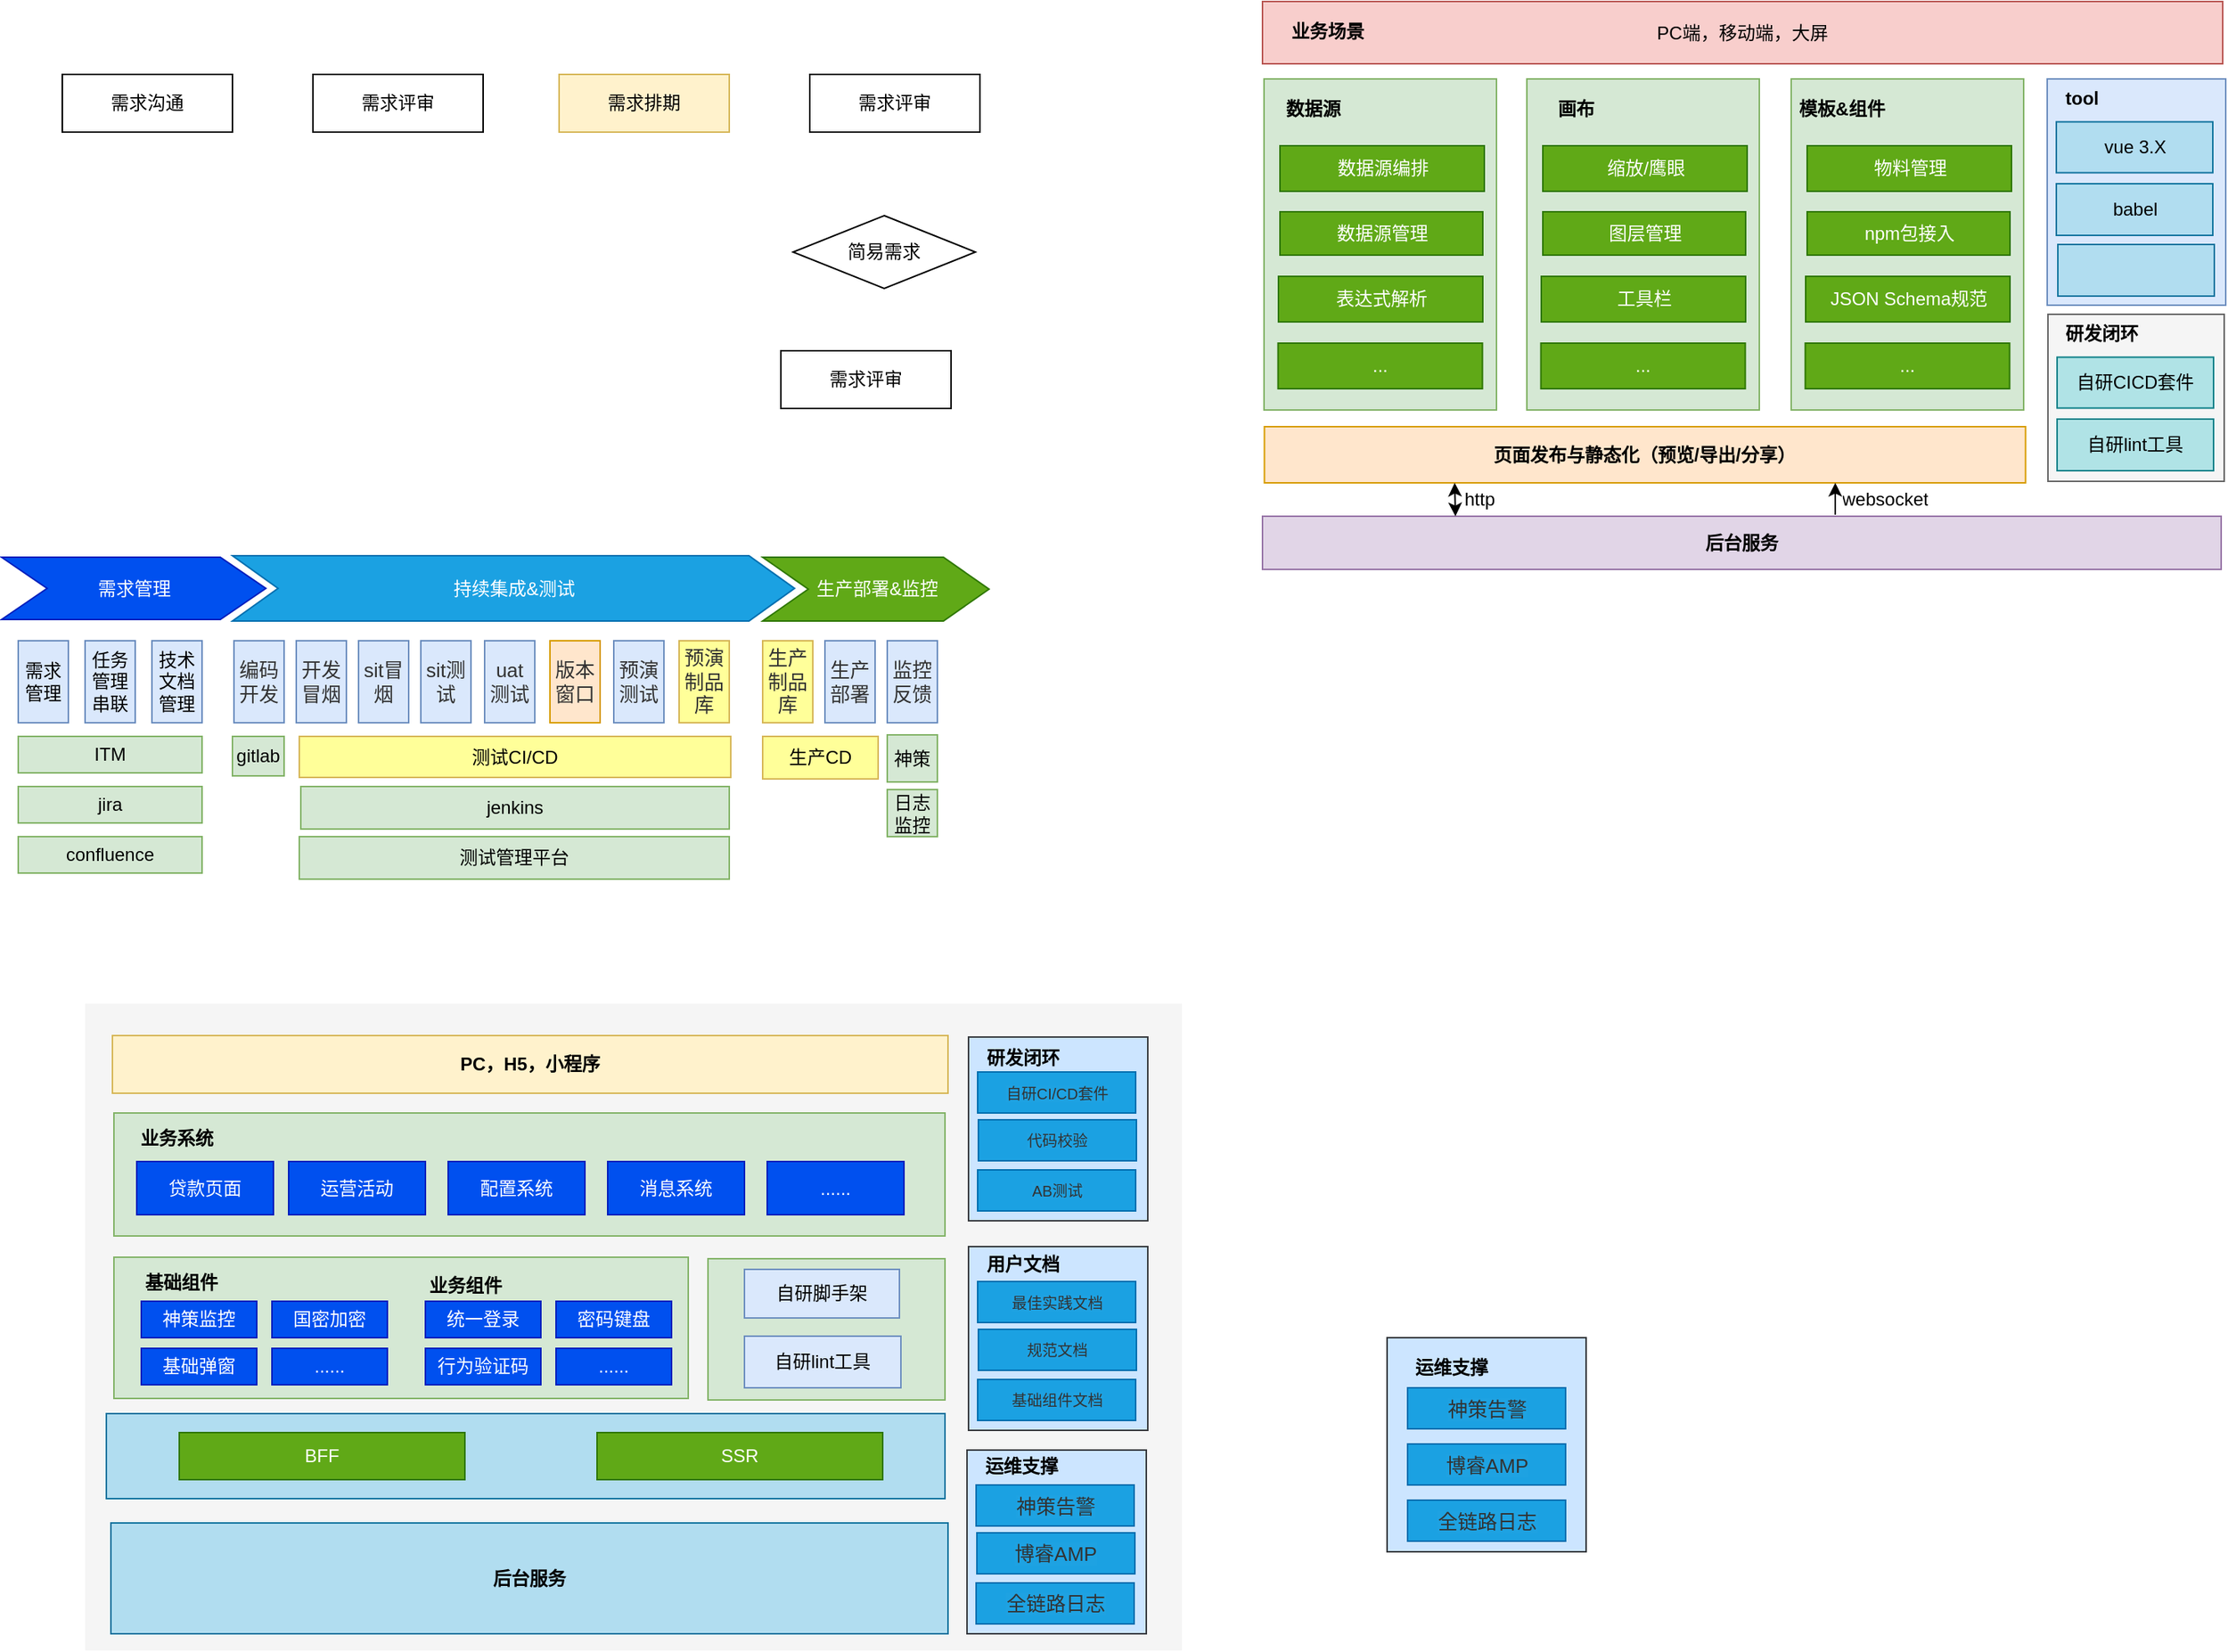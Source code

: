 <mxfile version="17.4.3" type="github">
  <diagram id="C5RBs43oDa-KdzZeNtuy" name="Page-1">
    <mxGraphModel dx="1170" dy="654" grid="0" gridSize="10" guides="1" tooltips="1" connect="1" arrows="1" fold="1" page="1" pageScale="1" pageWidth="827" pageHeight="1169" math="0" shadow="0">
      <root>
        <mxCell id="WIyWlLk6GJQsqaUBKTNV-0" />
        <mxCell id="WIyWlLk6GJQsqaUBKTNV-1" parent="WIyWlLk6GJQsqaUBKTNV-0" />
        <mxCell id="vVQFzIPWJmNAidumc_U4-0" value="需求沟通" style="rounded=0;whiteSpace=wrap;html=1;" parent="WIyWlLk6GJQsqaUBKTNV-1" vertex="1">
          <mxGeometry x="76" y="119" width="112" height="38" as="geometry" />
        </mxCell>
        <mxCell id="vVQFzIPWJmNAidumc_U4-1" value="需求评审" style="rounded=0;whiteSpace=wrap;html=1;" parent="WIyWlLk6GJQsqaUBKTNV-1" vertex="1">
          <mxGeometry x="241" y="119" width="112" height="38" as="geometry" />
        </mxCell>
        <mxCell id="vVQFzIPWJmNAidumc_U4-2" value="需求排期" style="rounded=0;whiteSpace=wrap;html=1;fillColor=#fff2cc;strokeColor=#d6b656;" parent="WIyWlLk6GJQsqaUBKTNV-1" vertex="1">
          <mxGeometry x="403" y="119" width="112" height="38" as="geometry" />
        </mxCell>
        <mxCell id="vVQFzIPWJmNAidumc_U4-3" value="需求评审" style="rounded=0;whiteSpace=wrap;html=1;" parent="WIyWlLk6GJQsqaUBKTNV-1" vertex="1">
          <mxGeometry x="568" y="119" width="112" height="38" as="geometry" />
        </mxCell>
        <mxCell id="vVQFzIPWJmNAidumc_U4-4" value="简易需求" style="rhombus;whiteSpace=wrap;html=1;" parent="WIyWlLk6GJQsqaUBKTNV-1" vertex="1">
          <mxGeometry x="557" y="212" width="120" height="48" as="geometry" />
        </mxCell>
        <mxCell id="vVQFzIPWJmNAidumc_U4-5" value="ITM" style="rounded=0;whiteSpace=wrap;html=1;fillColor=#d5e8d4;strokeColor=#82b366;" parent="WIyWlLk6GJQsqaUBKTNV-1" vertex="1">
          <mxGeometry x="47" y="555" width="121" height="24" as="geometry" />
        </mxCell>
        <mxCell id="vVQFzIPWJmNAidumc_U4-7" value="需求评审" style="rounded=0;whiteSpace=wrap;html=1;" parent="WIyWlLk6GJQsqaUBKTNV-1" vertex="1">
          <mxGeometry x="549" y="301" width="112" height="38" as="geometry" />
        </mxCell>
        <mxCell id="vVQFzIPWJmNAidumc_U4-8" value="需求管理" style="html=1;shadow=0;dashed=0;align=center;verticalAlign=middle;shape=mxgraph.arrows2.arrow;dy=0;dx=30;notch=30;fillColor=#0050ef;strokeColor=#001DBC;fontColor=#ffffff;" parent="WIyWlLk6GJQsqaUBKTNV-1" vertex="1">
          <mxGeometry x="36" y="437" width="174" height="41" as="geometry" />
        </mxCell>
        <mxCell id="vVQFzIPWJmNAidumc_U4-9" value="持续集成&amp;amp;测试" style="html=1;shadow=0;dashed=0;align=center;verticalAlign=middle;shape=mxgraph.arrows2.arrow;dy=0;dx=30;notch=30;fillColor=#1ba1e2;strokeColor=#006EAF;fontColor=#ffffff;" parent="WIyWlLk6GJQsqaUBKTNV-1" vertex="1">
          <mxGeometry x="188" y="436" width="370" height="43" as="geometry" />
        </mxCell>
        <mxCell id="vVQFzIPWJmNAidumc_U4-10" value="生产部署&amp;amp;监控" style="html=1;shadow=0;dashed=0;align=center;verticalAlign=middle;shape=mxgraph.arrows2.arrow;dy=0;dx=30;notch=30;fillColor=#60a917;fontColor=#ffffff;strokeColor=#2D7600;" parent="WIyWlLk6GJQsqaUBKTNV-1" vertex="1">
          <mxGeometry x="537" y="437" width="149" height="42" as="geometry" />
        </mxCell>
        <mxCell id="TghkMVHVYhyer6YsSxOP-1" value="技术文档管理" style="rounded=0;whiteSpace=wrap;html=1;fillColor=#dae8fc;strokeColor=#6c8ebf;" parent="WIyWlLk6GJQsqaUBKTNV-1" vertex="1">
          <mxGeometry x="135" y="492" width="33" height="54" as="geometry" />
        </mxCell>
        <mxCell id="TghkMVHVYhyer6YsSxOP-2" value="任务管理串联" style="rounded=0;whiteSpace=wrap;html=1;fillColor=#dae8fc;strokeColor=#6c8ebf;" parent="WIyWlLk6GJQsqaUBKTNV-1" vertex="1">
          <mxGeometry x="91" y="492" width="33" height="54" as="geometry" />
        </mxCell>
        <mxCell id="TghkMVHVYhyer6YsSxOP-3" value="需求管理" style="rounded=0;whiteSpace=wrap;html=1;fillColor=#dae8fc;strokeColor=#6c8ebf;" parent="WIyWlLk6GJQsqaUBKTNV-1" vertex="1">
          <mxGeometry x="47" y="492" width="33" height="54" as="geometry" />
        </mxCell>
        <mxCell id="TghkMVHVYhyer6YsSxOP-4" value="jira" style="rounded=0;whiteSpace=wrap;html=1;fillColor=#d5e8d4;strokeColor=#82b366;" parent="WIyWlLk6GJQsqaUBKTNV-1" vertex="1">
          <mxGeometry x="47" y="588" width="121" height="24" as="geometry" />
        </mxCell>
        <mxCell id="TghkMVHVYhyer6YsSxOP-5" value="confluence" style="rounded=0;whiteSpace=wrap;html=1;fillColor=#d5e8d4;strokeColor=#82b366;" parent="WIyWlLk6GJQsqaUBKTNV-1" vertex="1">
          <mxGeometry x="47" y="621" width="121" height="24" as="geometry" />
        </mxCell>
        <mxCell id="TghkMVHVYhyer6YsSxOP-6" value="&lt;span style=&quot;color: rgb(50 , 50 , 50) ; font-size: 13px ; background-color: rgba(255 , 255 , 255 , 0.01)&quot;&gt;编码开发&lt;/span&gt;" style="rounded=0;whiteSpace=wrap;html=1;fillColor=#dae8fc;strokeColor=#6c8ebf;" parent="WIyWlLk6GJQsqaUBKTNV-1" vertex="1">
          <mxGeometry x="189" y="492" width="33" height="54" as="geometry" />
        </mxCell>
        <mxCell id="TghkMVHVYhyer6YsSxOP-7" value="&lt;span style=&quot;color: rgb(50 , 50 , 50) ; font-size: 13px ; background-color: rgba(255 , 255 , 255 , 0.01)&quot;&gt;开发冒烟&lt;/span&gt;" style="rounded=0;whiteSpace=wrap;html=1;fillColor=#dae8fc;strokeColor=#6c8ebf;" parent="WIyWlLk6GJQsqaUBKTNV-1" vertex="1">
          <mxGeometry x="230" y="492" width="33" height="54" as="geometry" />
        </mxCell>
        <mxCell id="TghkMVHVYhyer6YsSxOP-8" value="&lt;span style=&quot;color: rgb(50 , 50 , 50) ; font-size: 13px ; background-color: rgba(255 , 255 , 255 , 0.01)&quot;&gt;sit冒烟&lt;/span&gt;" style="rounded=0;whiteSpace=wrap;html=1;fillColor=#dae8fc;strokeColor=#6c8ebf;" parent="WIyWlLk6GJQsqaUBKTNV-1" vertex="1">
          <mxGeometry x="271" y="492" width="33" height="54" as="geometry" />
        </mxCell>
        <mxCell id="TghkMVHVYhyer6YsSxOP-9" value="&lt;span style=&quot;color: rgb(50 , 50 , 50) ; font-size: 13px ; background-color: rgba(255 , 255 , 255 , 0.01)&quot;&gt;sit测试&lt;/span&gt;" style="rounded=0;whiteSpace=wrap;html=1;fillColor=#dae8fc;strokeColor=#6c8ebf;" parent="WIyWlLk6GJQsqaUBKTNV-1" vertex="1">
          <mxGeometry x="312" y="492" width="33" height="54" as="geometry" />
        </mxCell>
        <mxCell id="TghkMVHVYhyer6YsSxOP-11" value="&lt;span style=&quot;color: rgb(50 , 50 , 50) ; font-size: 13px ; background-color: rgba(255 , 255 , 255 , 0.01)&quot;&gt;uat测试&lt;/span&gt;" style="rounded=0;whiteSpace=wrap;html=1;fillColor=#dae8fc;strokeColor=#6c8ebf;" parent="WIyWlLk6GJQsqaUBKTNV-1" vertex="1">
          <mxGeometry x="354" y="492" width="33" height="54" as="geometry" />
        </mxCell>
        <mxCell id="TghkMVHVYhyer6YsSxOP-13" value="&lt;font color=&quot;#323232&quot;&gt;&lt;span style=&quot;font-size: 13px ; background-color: rgba(255 , 255 , 255 , 0.01)&quot;&gt;预演测试&lt;/span&gt;&lt;/font&gt;" style="rounded=0;whiteSpace=wrap;html=1;fillColor=#dae8fc;strokeColor=#6c8ebf;" parent="WIyWlLk6GJQsqaUBKTNV-1" vertex="1">
          <mxGeometry x="439" y="492" width="33" height="54" as="geometry" />
        </mxCell>
        <mxCell id="TghkMVHVYhyer6YsSxOP-14" value="&lt;font color=&quot;#323232&quot;&gt;&lt;span style=&quot;font-size: 13px ; background-color: rgba(255 , 255 , 255 , 0.01)&quot;&gt;预演制品库&lt;/span&gt;&lt;/font&gt;" style="rounded=0;whiteSpace=wrap;html=1;fillColor=#FFFF99;strokeColor=#d6b656;" parent="WIyWlLk6GJQsqaUBKTNV-1" vertex="1">
          <mxGeometry x="482" y="492" width="33" height="54" as="geometry" />
        </mxCell>
        <mxCell id="TghkMVHVYhyer6YsSxOP-15" value="&lt;font color=&quot;#323232&quot;&gt;&lt;span style=&quot;font-size: 13px ; background-color: rgba(255 , 255 , 255 , 0.01)&quot;&gt;生产制品库&lt;/span&gt;&lt;/font&gt;" style="rounded=0;whiteSpace=wrap;html=1;fillColor=#FFFF99;strokeColor=#d6b656;" parent="WIyWlLk6GJQsqaUBKTNV-1" vertex="1">
          <mxGeometry x="537" y="492" width="33" height="54" as="geometry" />
        </mxCell>
        <mxCell id="TghkMVHVYhyer6YsSxOP-16" value="&lt;font color=&quot;#323232&quot;&gt;&lt;span style=&quot;font-size: 13px ; background-color: rgba(255 , 255 , 255 , 0.01)&quot;&gt;生产部署&lt;/span&gt;&lt;/font&gt;" style="rounded=0;whiteSpace=wrap;html=1;fillColor=#dae8fc;strokeColor=#6c8ebf;" parent="WIyWlLk6GJQsqaUBKTNV-1" vertex="1">
          <mxGeometry x="578" y="492" width="33" height="54" as="geometry" />
        </mxCell>
        <mxCell id="TghkMVHVYhyer6YsSxOP-17" value="&lt;font color=&quot;#323232&quot;&gt;&lt;span style=&quot;font-size: 13px ; background-color: rgba(255 , 255 , 255 , 0.01)&quot;&gt;监控反馈&lt;/span&gt;&lt;/font&gt;" style="rounded=0;whiteSpace=wrap;html=1;fillColor=#dae8fc;strokeColor=#6c8ebf;" parent="WIyWlLk6GJQsqaUBKTNV-1" vertex="1">
          <mxGeometry x="619" y="492" width="33" height="54" as="geometry" />
        </mxCell>
        <mxCell id="TghkMVHVYhyer6YsSxOP-18" value="gitlab" style="rounded=0;whiteSpace=wrap;html=1;fillColor=#d5e8d4;strokeColor=#82b366;" parent="WIyWlLk6GJQsqaUBKTNV-1" vertex="1">
          <mxGeometry x="188" y="555" width="34" height="26" as="geometry" />
        </mxCell>
        <mxCell id="TghkMVHVYhyer6YsSxOP-20" value="测试CI/CD" style="rounded=0;whiteSpace=wrap;html=1;fillColor=#FFFF99;strokeColor=#d6b656;" parent="WIyWlLk6GJQsqaUBKTNV-1" vertex="1">
          <mxGeometry x="232" y="555" width="284" height="27" as="geometry" />
        </mxCell>
        <mxCell id="TghkMVHVYhyer6YsSxOP-21" value="jenkins" style="rounded=0;whiteSpace=wrap;html=1;fillColor=#d5e8d4;strokeColor=#82b366;" parent="WIyWlLk6GJQsqaUBKTNV-1" vertex="1">
          <mxGeometry x="233" y="588" width="282" height="28" as="geometry" />
        </mxCell>
        <mxCell id="TghkMVHVYhyer6YsSxOP-22" value="测试管理平台" style="rounded=0;whiteSpace=wrap;html=1;fillColor=#d5e8d4;strokeColor=#82b366;" parent="WIyWlLk6GJQsqaUBKTNV-1" vertex="1">
          <mxGeometry x="232" y="621" width="283" height="28" as="geometry" />
        </mxCell>
        <mxCell id="TghkMVHVYhyer6YsSxOP-23" value="生产CD" style="rounded=0;whiteSpace=wrap;html=1;fillColor=#FFFF99;strokeColor=#d6b656;" parent="WIyWlLk6GJQsqaUBKTNV-1" vertex="1">
          <mxGeometry x="537" y="555" width="76" height="28" as="geometry" />
        </mxCell>
        <mxCell id="TghkMVHVYhyer6YsSxOP-25" value="神策" style="rounded=0;whiteSpace=wrap;html=1;fillColor=#d5e8d4;strokeColor=#82b366;" parent="WIyWlLk6GJQsqaUBKTNV-1" vertex="1">
          <mxGeometry x="619" y="554" width="33" height="31" as="geometry" />
        </mxCell>
        <mxCell id="TghkMVHVYhyer6YsSxOP-26" value="日志监控" style="rounded=0;whiteSpace=wrap;html=1;fillColor=#d5e8d4;strokeColor=#82b366;" parent="WIyWlLk6GJQsqaUBKTNV-1" vertex="1">
          <mxGeometry x="619" y="590" width="33" height="31" as="geometry" />
        </mxCell>
        <mxCell id="cAcz769hHh3SFbhEY9O2-0" value="&lt;font color=&quot;#323232&quot;&gt;&lt;span style=&quot;font-size: 13px ; background-color: rgba(255 , 255 , 255 , 0.01)&quot;&gt;版本窗口&lt;/span&gt;&lt;/font&gt;" style="rounded=0;whiteSpace=wrap;html=1;fillColor=#ffe6cc;strokeColor=#d79b00;" parent="WIyWlLk6GJQsqaUBKTNV-1" vertex="1">
          <mxGeometry x="397" y="492" width="33" height="54" as="geometry" />
        </mxCell>
        <mxCell id="sv7OaY-NYu5rm58tcONJ-62" value="" style="rounded=0;whiteSpace=wrap;html=1;fillColor=#f5f5f5;strokeColor=none;strokeWidth=1;perimeterSpacing=8;shadow=0;sketch=0;glass=0;fontColor=#333333;" parent="WIyWlLk6GJQsqaUBKTNV-1" vertex="1">
          <mxGeometry x="91" y="731" width="722" height="426" as="geometry" />
        </mxCell>
        <mxCell id="sv7OaY-NYu5rm58tcONJ-63" value="" style="rounded=0;whiteSpace=wrap;html=1;fillColor=#d5e8d4;strokeColor=#82b366;" parent="WIyWlLk6GJQsqaUBKTNV-1" vertex="1">
          <mxGeometry x="110" y="803" width="547" height="81" as="geometry" />
        </mxCell>
        <mxCell id="sv7OaY-NYu5rm58tcONJ-64" value="&lt;b&gt;业务系统&lt;/b&gt;" style="text;html=1;resizable=0;autosize=1;align=center;verticalAlign=middle;points=[];fillColor=none;strokeColor=none;rounded=0;" parent="WIyWlLk6GJQsqaUBKTNV-1" vertex="1">
          <mxGeometry x="122" y="811" width="58" height="18" as="geometry" />
        </mxCell>
        <mxCell id="sv7OaY-NYu5rm58tcONJ-65" value="贷款页面" style="rounded=0;whiteSpace=wrap;html=1;fillColor=#0050ef;strokeColor=#001DBC;fontColor=#ffffff;" parent="WIyWlLk6GJQsqaUBKTNV-1" vertex="1">
          <mxGeometry x="125" y="835" width="90" height="35" as="geometry" />
        </mxCell>
        <mxCell id="sv7OaY-NYu5rm58tcONJ-66" value="运营活动" style="rounded=0;whiteSpace=wrap;html=1;fillColor=#0050ef;strokeColor=#001DBC;fontColor=#ffffff;" parent="WIyWlLk6GJQsqaUBKTNV-1" vertex="1">
          <mxGeometry x="225" y="835" width="90" height="35" as="geometry" />
        </mxCell>
        <mxCell id="sv7OaY-NYu5rm58tcONJ-67" value="配置系统" style="rounded=0;whiteSpace=wrap;html=1;fillColor=#0050ef;strokeColor=#001DBC;fontColor=#ffffff;" parent="WIyWlLk6GJQsqaUBKTNV-1" vertex="1">
          <mxGeometry x="330" y="835" width="90" height="35" as="geometry" />
        </mxCell>
        <mxCell id="sv7OaY-NYu5rm58tcONJ-68" value="消息系统" style="rounded=0;whiteSpace=wrap;html=1;fillColor=#0050ef;strokeColor=#001DBC;fontColor=#ffffff;" parent="WIyWlLk6GJQsqaUBKTNV-1" vertex="1">
          <mxGeometry x="435" y="835" width="90" height="35" as="geometry" />
        </mxCell>
        <mxCell id="sv7OaY-NYu5rm58tcONJ-69" value="......" style="rounded=0;whiteSpace=wrap;html=1;fillColor=#0050ef;strokeColor=#001DBC;fontColor=#ffffff;" parent="WIyWlLk6GJQsqaUBKTNV-1" vertex="1">
          <mxGeometry x="540" y="835" width="90" height="35" as="geometry" />
        </mxCell>
        <mxCell id="sv7OaY-NYu5rm58tcONJ-70" value="" style="rounded=0;whiteSpace=wrap;html=1;fillColor=#d5e8d4;strokeColor=#82b366;" parent="WIyWlLk6GJQsqaUBKTNV-1" vertex="1">
          <mxGeometry x="110" y="898" width="378" height="93" as="geometry" />
        </mxCell>
        <mxCell id="sv7OaY-NYu5rm58tcONJ-71" value="" style="rounded=0;whiteSpace=wrap;html=1;fillColor=#b1ddf0;strokeColor=#10739e;" parent="WIyWlLk6GJQsqaUBKTNV-1" vertex="1">
          <mxGeometry x="105" y="1001" width="552" height="56" as="geometry" />
        </mxCell>
        <mxCell id="sv7OaY-NYu5rm58tcONJ-72" value="&lt;b&gt;后台服务&lt;/b&gt;" style="rounded=0;whiteSpace=wrap;html=1;fillColor=#b1ddf0;strokeColor=#10739e;" parent="WIyWlLk6GJQsqaUBKTNV-1" vertex="1">
          <mxGeometry x="108" y="1073" width="551" height="73" as="geometry" />
        </mxCell>
        <mxCell id="sv7OaY-NYu5rm58tcONJ-73" value="" style="rounded=0;whiteSpace=wrap;html=1;fillColor=#cce5ff;strokeColor=#36393d;" parent="WIyWlLk6GJQsqaUBKTNV-1" vertex="1">
          <mxGeometry x="672.5" y="753" width="118" height="121" as="geometry" />
        </mxCell>
        <mxCell id="sv7OaY-NYu5rm58tcONJ-74" value="BFF" style="rounded=0;whiteSpace=wrap;html=1;fillColor=#60a917;strokeColor=#2D7600;fontColor=#ffffff;" parent="WIyWlLk6GJQsqaUBKTNV-1" vertex="1">
          <mxGeometry x="153" y="1013.5" width="188" height="31" as="geometry" />
        </mxCell>
        <mxCell id="sv7OaY-NYu5rm58tcONJ-75" value="&lt;b&gt;研发闭环&lt;/b&gt;" style="text;html=1;resizable=0;autosize=1;align=center;verticalAlign=middle;points=[];fillColor=none;strokeColor=none;rounded=0;" parent="WIyWlLk6GJQsqaUBKTNV-1" vertex="1">
          <mxGeometry x="678.5" y="758" width="58" height="18" as="geometry" />
        </mxCell>
        <mxCell id="sv7OaY-NYu5rm58tcONJ-76" value="&lt;font color=&quot;#323232&quot; style=&quot;font-size: 10px;&quot;&gt;&lt;span style=&quot;font-size: 10px; background-color: rgba(255, 255, 255, 0.01);&quot;&gt;自研CI/CD套件&lt;/span&gt;&lt;/font&gt;" style="rounded=0;whiteSpace=wrap;html=1;fillColor=#1ba1e2;strokeColor=#006EAF;fontSize=10;fontColor=#ffffff;" parent="WIyWlLk6GJQsqaUBKTNV-1" vertex="1">
          <mxGeometry x="678.5" y="776" width="104" height="27" as="geometry" />
        </mxCell>
        <mxCell id="sv7OaY-NYu5rm58tcONJ-77" value="&lt;font color=&quot;#323232&quot; style=&quot;font-size: 10px;&quot;&gt;&lt;span style=&quot;font-size: 10px; background-color: rgba(255, 255, 255, 0.01);&quot;&gt;代码校验&lt;/span&gt;&lt;/font&gt;" style="rounded=0;whiteSpace=wrap;html=1;fillColor=#1ba1e2;strokeColor=#006EAF;fontSize=10;fontColor=#ffffff;" parent="WIyWlLk6GJQsqaUBKTNV-1" vertex="1">
          <mxGeometry x="679" y="807.5" width="104" height="27" as="geometry" />
        </mxCell>
        <mxCell id="sv7OaY-NYu5rm58tcONJ-78" value="&lt;font color=&quot;#323232&quot; style=&quot;font-size: 10px;&quot;&gt;&lt;span style=&quot;font-size: 10px; background-color: rgba(255, 255, 255, 0.01);&quot;&gt;AB测试&lt;/span&gt;&lt;/font&gt;" style="rounded=0;whiteSpace=wrap;html=1;fillColor=#1ba1e2;strokeColor=#006EAF;fontSize=10;fontColor=#ffffff;" parent="WIyWlLk6GJQsqaUBKTNV-1" vertex="1">
          <mxGeometry x="678.5" y="840.5" width="104" height="27" as="geometry" />
        </mxCell>
        <mxCell id="sv7OaY-NYu5rm58tcONJ-79" value="" style="rounded=0;whiteSpace=wrap;html=1;fillColor=#cce5ff;strokeColor=#36393d;" parent="WIyWlLk6GJQsqaUBKTNV-1" vertex="1">
          <mxGeometry x="948" y="951" width="131" height="141" as="geometry" />
        </mxCell>
        <mxCell id="sv7OaY-NYu5rm58tcONJ-80" value="&lt;b&gt;运维支撑&lt;/b&gt;" style="text;html=1;resizable=0;autosize=1;align=center;verticalAlign=middle;points=[];fillColor=none;strokeColor=none;rounded=0;" parent="WIyWlLk6GJQsqaUBKTNV-1" vertex="1">
          <mxGeometry x="961" y="962" width="58" height="18" as="geometry" />
        </mxCell>
        <mxCell id="sv7OaY-NYu5rm58tcONJ-81" value="&lt;font color=&quot;#323232&quot;&gt;&lt;span style=&quot;font-size: 13px ; background-color: rgba(255 , 255 , 255 , 0.01)&quot;&gt;神策告警&lt;/span&gt;&lt;/font&gt;" style="rounded=0;whiteSpace=wrap;html=1;fillColor=#1ba1e2;strokeColor=#006EAF;fontColor=#ffffff;" parent="WIyWlLk6GJQsqaUBKTNV-1" vertex="1">
          <mxGeometry x="961.5" y="984" width="104" height="27" as="geometry" />
        </mxCell>
        <mxCell id="sv7OaY-NYu5rm58tcONJ-82" value="&lt;font color=&quot;#323232&quot;&gt;&lt;span style=&quot;font-size: 13px ; background-color: rgba(255 , 255 , 255 , 0.01)&quot;&gt;博睿AMP&lt;/span&gt;&lt;/font&gt;" style="rounded=0;whiteSpace=wrap;html=1;fillColor=#1ba1e2;strokeColor=#006EAF;fontColor=#ffffff;" parent="WIyWlLk6GJQsqaUBKTNV-1" vertex="1">
          <mxGeometry x="961.5" y="1021" width="104" height="27" as="geometry" />
        </mxCell>
        <mxCell id="sv7OaY-NYu5rm58tcONJ-83" value="&lt;font color=&quot;#323232&quot;&gt;&lt;span style=&quot;font-size: 13px ; background-color: rgba(255 , 255 , 255 , 0.01)&quot;&gt;全链路日志&lt;/span&gt;&lt;/font&gt;" style="rounded=0;whiteSpace=wrap;html=1;fillColor=#1ba1e2;strokeColor=#006EAF;fontColor=#ffffff;" parent="WIyWlLk6GJQsqaUBKTNV-1" vertex="1">
          <mxGeometry x="961.5" y="1058" width="104" height="27" as="geometry" />
        </mxCell>
        <mxCell id="sv7OaY-NYu5rm58tcONJ-84" value="SSR" style="rounded=0;whiteSpace=wrap;html=1;fillColor=#60a917;strokeColor=#2D7600;fontColor=#ffffff;" parent="WIyWlLk6GJQsqaUBKTNV-1" vertex="1">
          <mxGeometry x="428" y="1013.5" width="188" height="31" as="geometry" />
        </mxCell>
        <mxCell id="sv7OaY-NYu5rm58tcONJ-85" value="" style="rounded=0;whiteSpace=wrap;html=1;fillColor=#d5e8d4;strokeColor=#82b366;" parent="WIyWlLk6GJQsqaUBKTNV-1" vertex="1">
          <mxGeometry x="501" y="899" width="156" height="93" as="geometry" />
        </mxCell>
        <mxCell id="sv7OaY-NYu5rm58tcONJ-86" value="自研脚手架" style="rounded=0;whiteSpace=wrap;html=1;fillColor=#dae8fc;strokeColor=#6c8ebf;" parent="WIyWlLk6GJQsqaUBKTNV-1" vertex="1">
          <mxGeometry x="525" y="906" width="102" height="32" as="geometry" />
        </mxCell>
        <mxCell id="sv7OaY-NYu5rm58tcONJ-87" value="自研lint工具" style="rounded=0;whiteSpace=wrap;html=1;fillColor=#dae8fc;strokeColor=#6c8ebf;" parent="WIyWlLk6GJQsqaUBKTNV-1" vertex="1">
          <mxGeometry x="525" y="950" width="103" height="34" as="geometry" />
        </mxCell>
        <mxCell id="sv7OaY-NYu5rm58tcONJ-88" value="&lt;b&gt;基础组件&lt;/b&gt;" style="text;html=1;resizable=0;autosize=1;align=center;verticalAlign=middle;points=[];fillColor=none;strokeColor=none;rounded=0;" parent="WIyWlLk6GJQsqaUBKTNV-1" vertex="1">
          <mxGeometry x="125" y="906" width="58" height="18" as="geometry" />
        </mxCell>
        <mxCell id="sv7OaY-NYu5rm58tcONJ-89" value="&lt;b&gt;业务组件&lt;/b&gt;" style="text;html=1;resizable=0;autosize=1;align=center;verticalAlign=middle;points=[];fillColor=none;strokeColor=none;rounded=0;" parent="WIyWlLk6GJQsqaUBKTNV-1" vertex="1">
          <mxGeometry x="312" y="908" width="58" height="18" as="geometry" />
        </mxCell>
        <mxCell id="sv7OaY-NYu5rm58tcONJ-90" value="统一登录" style="rounded=0;whiteSpace=wrap;html=1;fillColor=#0050ef;strokeColor=#001DBC;fontColor=#ffffff;" parent="WIyWlLk6GJQsqaUBKTNV-1" vertex="1">
          <mxGeometry x="315" y="927" width="76" height="24" as="geometry" />
        </mxCell>
        <mxCell id="sv7OaY-NYu5rm58tcONJ-91" value="密码键盘" style="rounded=0;whiteSpace=wrap;html=1;fillColor=#0050ef;strokeColor=#001DBC;fontColor=#ffffff;" parent="WIyWlLk6GJQsqaUBKTNV-1" vertex="1">
          <mxGeometry x="401" y="927" width="76" height="24" as="geometry" />
        </mxCell>
        <mxCell id="sv7OaY-NYu5rm58tcONJ-92" value="行为验证码" style="rounded=0;whiteSpace=wrap;html=1;fillColor=#0050ef;strokeColor=#001DBC;fontColor=#ffffff;" parent="WIyWlLk6GJQsqaUBKTNV-1" vertex="1">
          <mxGeometry x="315" y="958" width="76" height="24" as="geometry" />
        </mxCell>
        <mxCell id="sv7OaY-NYu5rm58tcONJ-93" value="......" style="rounded=0;whiteSpace=wrap;html=1;fillColor=#0050ef;strokeColor=#001DBC;fontColor=#ffffff;" parent="WIyWlLk6GJQsqaUBKTNV-1" vertex="1">
          <mxGeometry x="401" y="958" width="76" height="24" as="geometry" />
        </mxCell>
        <mxCell id="sv7OaY-NYu5rm58tcONJ-94" value="神策监控" style="rounded=0;whiteSpace=wrap;html=1;fillColor=#0050ef;strokeColor=#001DBC;fontColor=#ffffff;" parent="WIyWlLk6GJQsqaUBKTNV-1" vertex="1">
          <mxGeometry x="128" y="927" width="76" height="24" as="geometry" />
        </mxCell>
        <mxCell id="sv7OaY-NYu5rm58tcONJ-95" value="国密加密" style="rounded=0;whiteSpace=wrap;html=1;fillColor=#0050ef;strokeColor=#001DBC;fontColor=#ffffff;" parent="WIyWlLk6GJQsqaUBKTNV-1" vertex="1">
          <mxGeometry x="214" y="927" width="76" height="24" as="geometry" />
        </mxCell>
        <mxCell id="sv7OaY-NYu5rm58tcONJ-96" value="基础弹窗" style="rounded=0;whiteSpace=wrap;html=1;fillColor=#0050ef;strokeColor=#001DBC;fontColor=#ffffff;" parent="WIyWlLk6GJQsqaUBKTNV-1" vertex="1">
          <mxGeometry x="128" y="958" width="76" height="24" as="geometry" />
        </mxCell>
        <mxCell id="sv7OaY-NYu5rm58tcONJ-97" value="......" style="rounded=0;whiteSpace=wrap;html=1;fillColor=#0050ef;strokeColor=#001DBC;fontColor=#ffffff;" parent="WIyWlLk6GJQsqaUBKTNV-1" vertex="1">
          <mxGeometry x="214" y="958" width="76" height="24" as="geometry" />
        </mxCell>
        <mxCell id="xjbG1yRLRf9Vc9rNy25F-6" value="" style="rounded=0;whiteSpace=wrap;html=1;fillColor=#cce5ff;strokeColor=#36393d;" parent="WIyWlLk6GJQsqaUBKTNV-1" vertex="1">
          <mxGeometry x="672.5" y="891" width="118" height="121" as="geometry" />
        </mxCell>
        <mxCell id="xjbG1yRLRf9Vc9rNy25F-7" value="&lt;b&gt;用户文档&lt;/b&gt;" style="text;html=1;resizable=0;autosize=1;align=center;verticalAlign=middle;points=[];fillColor=none;strokeColor=none;rounded=0;" parent="WIyWlLk6GJQsqaUBKTNV-1" vertex="1">
          <mxGeometry x="678.5" y="894" width="58" height="18" as="geometry" />
        </mxCell>
        <mxCell id="xjbG1yRLRf9Vc9rNy25F-8" value="&lt;span style=&quot;color: rgb(50 , 50 , 50) ; background-color: rgba(255 , 255 , 255 , 0.01)&quot;&gt;最佳实践文档&lt;/span&gt;" style="rounded=0;whiteSpace=wrap;html=1;fillColor=#1ba1e2;strokeColor=#006EAF;fontSize=10;fontColor=#ffffff;" parent="WIyWlLk6GJQsqaUBKTNV-1" vertex="1">
          <mxGeometry x="678.5" y="914" width="104" height="27" as="geometry" />
        </mxCell>
        <mxCell id="xjbG1yRLRf9Vc9rNy25F-9" value="&lt;span style=&quot;color: rgb(50 , 50 , 50) ; background-color: rgba(255 , 255 , 255 , 0.01)&quot;&gt;规范文档&lt;/span&gt;" style="rounded=0;whiteSpace=wrap;html=1;fillColor=#1ba1e2;strokeColor=#006EAF;fontSize=10;fontColor=#ffffff;" parent="WIyWlLk6GJQsqaUBKTNV-1" vertex="1">
          <mxGeometry x="679" y="945.5" width="104" height="27" as="geometry" />
        </mxCell>
        <mxCell id="xjbG1yRLRf9Vc9rNy25F-10" value="&lt;span style=&quot;color: rgb(50 , 50 , 50) ; background-color: rgba(255 , 255 , 255 , 0.01)&quot;&gt;基础组件文档&lt;/span&gt;" style="rounded=0;whiteSpace=wrap;html=1;fillColor=#1ba1e2;strokeColor=#006EAF;fontSize=10;fontColor=#ffffff;" parent="WIyWlLk6GJQsqaUBKTNV-1" vertex="1">
          <mxGeometry x="678.5" y="978.5" width="104" height="27" as="geometry" />
        </mxCell>
        <mxCell id="xjbG1yRLRf9Vc9rNy25F-11" value="" style="rounded=0;whiteSpace=wrap;html=1;fillColor=#cce5ff;strokeColor=#36393d;" parent="WIyWlLk6GJQsqaUBKTNV-1" vertex="1">
          <mxGeometry x="671.5" y="1025" width="118" height="121" as="geometry" />
        </mxCell>
        <mxCell id="xjbG1yRLRf9Vc9rNy25F-12" value="&lt;b&gt;运维支撑&lt;/b&gt;" style="text;html=1;resizable=0;autosize=1;align=center;verticalAlign=middle;points=[];fillColor=none;strokeColor=none;rounded=0;" parent="WIyWlLk6GJQsqaUBKTNV-1" vertex="1">
          <mxGeometry x="677.5" y="1027" width="58" height="18" as="geometry" />
        </mxCell>
        <mxCell id="xjbG1yRLRf9Vc9rNy25F-13" value="&lt;span style=&quot;color: rgb(50 , 50 , 50) ; font-size: 13px ; background-color: rgba(255 , 255 , 255 , 0.01)&quot;&gt;神策告警&lt;/span&gt;" style="rounded=0;whiteSpace=wrap;html=1;fillColor=#1ba1e2;strokeColor=#006EAF;fontSize=10;fontColor=#ffffff;" parent="WIyWlLk6GJQsqaUBKTNV-1" vertex="1">
          <mxGeometry x="677.5" y="1048" width="104" height="27" as="geometry" />
        </mxCell>
        <mxCell id="xjbG1yRLRf9Vc9rNy25F-14" value="&lt;span style=&quot;color: rgb(50 , 50 , 50) ; font-size: 13px ; background-color: rgba(255 , 255 , 255 , 0.01)&quot;&gt;博睿AMP&lt;/span&gt;" style="rounded=0;whiteSpace=wrap;html=1;fillColor=#1ba1e2;strokeColor=#006EAF;fontSize=10;fontColor=#ffffff;" parent="WIyWlLk6GJQsqaUBKTNV-1" vertex="1">
          <mxGeometry x="678" y="1079.5" width="104" height="27" as="geometry" />
        </mxCell>
        <mxCell id="xjbG1yRLRf9Vc9rNy25F-15" value="&lt;span style=&quot;color: rgb(50 , 50 , 50) ; font-size: 13px ; background-color: rgba(255 , 255 , 255 , 0.01)&quot;&gt;全链路日志&lt;/span&gt;" style="rounded=0;whiteSpace=wrap;html=1;fillColor=#1ba1e2;strokeColor=#006EAF;fontSize=10;fontColor=#ffffff;" parent="WIyWlLk6GJQsqaUBKTNV-1" vertex="1">
          <mxGeometry x="677.5" y="1112.5" width="104" height="27" as="geometry" />
        </mxCell>
        <mxCell id="xjbG1yRLRf9Vc9rNy25F-16" value="&lt;b&gt;PC，H5，小程序&lt;/b&gt;" style="rounded=0;whiteSpace=wrap;html=1;fillColor=#fff2cc;strokeColor=#d6b656;" parent="WIyWlLk6GJQsqaUBKTNV-1" vertex="1">
          <mxGeometry x="109" y="752" width="550" height="38" as="geometry" />
        </mxCell>
        <mxCell id="i-nFhutPhKnI3Tk081KA-1" value="" style="rounded=0;whiteSpace=wrap;html=1;fillColor=#d5e8d4;strokeColor=#82b366;" vertex="1" parent="WIyWlLk6GJQsqaUBKTNV-1">
          <mxGeometry x="867" y="122" width="153" height="218" as="geometry" />
        </mxCell>
        <mxCell id="i-nFhutPhKnI3Tk081KA-2" value="&lt;b&gt;数据源&lt;/b&gt;" style="text;html=1;resizable=0;autosize=1;align=center;verticalAlign=middle;points=[];fillColor=none;strokeColor=none;rounded=0;" vertex="1" parent="WIyWlLk6GJQsqaUBKTNV-1">
          <mxGeometry x="876" y="133" width="46" height="18" as="geometry" />
        </mxCell>
        <mxCell id="i-nFhutPhKnI3Tk081KA-10" value="&lt;b&gt;后台服务&lt;/b&gt;" style="rounded=0;whiteSpace=wrap;html=1;fillColor=#e1d5e7;strokeColor=#9673a6;" vertex="1" parent="WIyWlLk6GJQsqaUBKTNV-1">
          <mxGeometry x="866" y="410" width="631" height="35" as="geometry" />
        </mxCell>
        <mxCell id="i-nFhutPhKnI3Tk081KA-12" value="数据源编排" style="rounded=0;whiteSpace=wrap;html=1;fillColor=#60a917;strokeColor=#2D7600;fontColor=#ffffff;" vertex="1" parent="WIyWlLk6GJQsqaUBKTNV-1">
          <mxGeometry x="877.5" y="166" width="134.5" height="30" as="geometry" />
        </mxCell>
        <mxCell id="i-nFhutPhKnI3Tk081KA-17" value="数据源管理" style="rounded=0;whiteSpace=wrap;html=1;fillColor=#60a917;strokeColor=#2D7600;fontColor=#ffffff;" vertex="1" parent="WIyWlLk6GJQsqaUBKTNV-1">
          <mxGeometry x="877.5" y="209.5" width="133.5" height="28.5" as="geometry" />
        </mxCell>
        <mxCell id="i-nFhutPhKnI3Tk081KA-18" value="" style="rounded=0;whiteSpace=wrap;html=1;fillColor=#f5f5f5;strokeColor=#666666;fontColor=#333333;" vertex="1" parent="WIyWlLk6GJQsqaUBKTNV-1">
          <mxGeometry x="1383" y="277" width="116" height="110" as="geometry" />
        </mxCell>
        <mxCell id="i-nFhutPhKnI3Tk081KA-19" value="自研CICD套件" style="rounded=0;whiteSpace=wrap;html=1;fillColor=#b0e3e6;strokeColor=#0e8088;" vertex="1" parent="WIyWlLk6GJQsqaUBKTNV-1">
          <mxGeometry x="1389" y="305.25" width="103" height="33.5" as="geometry" />
        </mxCell>
        <mxCell id="i-nFhutPhKnI3Tk081KA-20" value="自研lint工具" style="rounded=0;whiteSpace=wrap;html=1;fillColor=#b0e3e6;strokeColor=#0e8088;" vertex="1" parent="WIyWlLk6GJQsqaUBKTNV-1">
          <mxGeometry x="1389" y="346" width="103" height="34" as="geometry" />
        </mxCell>
        <mxCell id="i-nFhutPhKnI3Tk081KA-41" value="PC端，移动端，大屏" style="rounded=0;whiteSpace=wrap;html=1;fillColor=#f8cecc;strokeColor=#b85450;" vertex="1" parent="WIyWlLk6GJQsqaUBKTNV-1">
          <mxGeometry x="866" y="71" width="632" height="41" as="geometry" />
        </mxCell>
        <UserObject label="业务场景" placeholders="1" id="i-nFhutPhKnI3Tk081KA-42">
          <mxCell style="text;html=1;strokeColor=none;fillColor=none;align=center;verticalAlign=middle;whiteSpace=wrap;overflow=hidden;fontStyle=1" vertex="1" parent="WIyWlLk6GJQsqaUBKTNV-1">
            <mxGeometry x="870" y="80" width="78" height="22" as="geometry" />
          </mxCell>
        </UserObject>
        <mxCell id="i-nFhutPhKnI3Tk081KA-43" value="表达式解析" style="rounded=0;whiteSpace=wrap;html=1;fillColor=#60a917;strokeColor=#2D7600;fontColor=#ffffff;" vertex="1" parent="WIyWlLk6GJQsqaUBKTNV-1">
          <mxGeometry x="876.5" y="252" width="134.5" height="30" as="geometry" />
        </mxCell>
        <mxCell id="i-nFhutPhKnI3Tk081KA-44" value="..." style="rounded=0;whiteSpace=wrap;html=1;fillColor=#60a917;strokeColor=#2D7600;fontColor=#ffffff;" vertex="1" parent="WIyWlLk6GJQsqaUBKTNV-1">
          <mxGeometry x="876.25" y="296" width="134.5" height="30" as="geometry" />
        </mxCell>
        <mxCell id="i-nFhutPhKnI3Tk081KA-46" value="" style="rounded=0;whiteSpace=wrap;html=1;fillColor=#d5e8d4;strokeColor=#82b366;" vertex="1" parent="WIyWlLk6GJQsqaUBKTNV-1">
          <mxGeometry x="1040" y="122" width="153" height="218" as="geometry" />
        </mxCell>
        <mxCell id="i-nFhutPhKnI3Tk081KA-47" value="&lt;b&gt;画布&lt;/b&gt;" style="text;html=1;resizable=0;autosize=1;align=center;verticalAlign=middle;points=[];fillColor=none;strokeColor=none;rounded=0;" vertex="1" parent="WIyWlLk6GJQsqaUBKTNV-1">
          <mxGeometry x="1055" y="133" width="34" height="18" as="geometry" />
        </mxCell>
        <mxCell id="i-nFhutPhKnI3Tk081KA-48" value="缩放/鹰眼" style="rounded=0;whiteSpace=wrap;html=1;fillColor=#60a917;strokeColor=#2D7600;fontColor=#ffffff;" vertex="1" parent="WIyWlLk6GJQsqaUBKTNV-1">
          <mxGeometry x="1050.5" y="166" width="134.5" height="30" as="geometry" />
        </mxCell>
        <mxCell id="i-nFhutPhKnI3Tk081KA-49" value="图层管理" style="rounded=0;whiteSpace=wrap;html=1;fillColor=#60a917;strokeColor=#2D7600;fontColor=#ffffff;" vertex="1" parent="WIyWlLk6GJQsqaUBKTNV-1">
          <mxGeometry x="1050.5" y="209.5" width="133.5" height="28.5" as="geometry" />
        </mxCell>
        <mxCell id="i-nFhutPhKnI3Tk081KA-50" value="工具栏" style="rounded=0;whiteSpace=wrap;html=1;fillColor=#60a917;strokeColor=#2D7600;fontColor=#ffffff;" vertex="1" parent="WIyWlLk6GJQsqaUBKTNV-1">
          <mxGeometry x="1049.5" y="252" width="134.5" height="30" as="geometry" />
        </mxCell>
        <mxCell id="i-nFhutPhKnI3Tk081KA-51" value="..." style="rounded=0;whiteSpace=wrap;html=1;fillColor=#60a917;strokeColor=#2D7600;fontColor=#ffffff;" vertex="1" parent="WIyWlLk6GJQsqaUBKTNV-1">
          <mxGeometry x="1049.25" y="296" width="134.5" height="30" as="geometry" />
        </mxCell>
        <mxCell id="i-nFhutPhKnI3Tk081KA-59" value="" style="rounded=0;whiteSpace=wrap;html=1;fillColor=#d5e8d4;strokeColor=#82b366;" vertex="1" parent="WIyWlLk6GJQsqaUBKTNV-1">
          <mxGeometry x="1214" y="122" width="153" height="218" as="geometry" />
        </mxCell>
        <mxCell id="i-nFhutPhKnI3Tk081KA-60" value="&lt;b&gt;模板&amp;amp;组件&lt;/b&gt;" style="text;html=1;resizable=0;autosize=1;align=center;verticalAlign=middle;points=[];fillColor=none;strokeColor=none;rounded=0;" vertex="1" parent="WIyWlLk6GJQsqaUBKTNV-1">
          <mxGeometry x="1213" y="133" width="67" height="18" as="geometry" />
        </mxCell>
        <mxCell id="i-nFhutPhKnI3Tk081KA-61" value="物料管理" style="rounded=0;whiteSpace=wrap;html=1;fillColor=#60a917;strokeColor=#2D7600;fontColor=#ffffff;" vertex="1" parent="WIyWlLk6GJQsqaUBKTNV-1">
          <mxGeometry x="1224.5" y="166" width="134.5" height="30" as="geometry" />
        </mxCell>
        <mxCell id="i-nFhutPhKnI3Tk081KA-62" value="npm包接入" style="rounded=0;whiteSpace=wrap;html=1;fillColor=#60a917;strokeColor=#2D7600;fontColor=#ffffff;" vertex="1" parent="WIyWlLk6GJQsqaUBKTNV-1">
          <mxGeometry x="1224.5" y="209.5" width="133.5" height="28.5" as="geometry" />
        </mxCell>
        <mxCell id="i-nFhutPhKnI3Tk081KA-63" value="JSON Schema规范" style="rounded=0;whiteSpace=wrap;html=1;fillColor=#60a917;strokeColor=#2D7600;fontColor=#ffffff;" vertex="1" parent="WIyWlLk6GJQsqaUBKTNV-1">
          <mxGeometry x="1223.5" y="252" width="134.5" height="30" as="geometry" />
        </mxCell>
        <mxCell id="i-nFhutPhKnI3Tk081KA-64" value="..." style="rounded=0;whiteSpace=wrap;html=1;fillColor=#60a917;strokeColor=#2D7600;fontColor=#ffffff;" vertex="1" parent="WIyWlLk6GJQsqaUBKTNV-1">
          <mxGeometry x="1223.25" y="296" width="134.5" height="30" as="geometry" />
        </mxCell>
        <mxCell id="i-nFhutPhKnI3Tk081KA-65" value="&lt;b&gt;页面发布与静态化（预览/导出/分享）&lt;/b&gt;" style="rounded=0;whiteSpace=wrap;html=1;fillColor=#ffe6cc;strokeColor=#d79b00;" vertex="1" parent="WIyWlLk6GJQsqaUBKTNV-1">
          <mxGeometry x="867.25" y="351" width="501" height="37" as="geometry" />
        </mxCell>
        <mxCell id="i-nFhutPhKnI3Tk081KA-68" value="" style="endArrow=classic;startArrow=classic;html=1;rounded=0;entryX=0.25;entryY=1;entryDx=0;entryDy=0;" edge="1" parent="WIyWlLk6GJQsqaUBKTNV-1" target="i-nFhutPhKnI3Tk081KA-65">
          <mxGeometry width="50" height="50" relative="1" as="geometry">
            <mxPoint x="993" y="410" as="sourcePoint" />
            <mxPoint x="1018" y="357" as="targetPoint" />
          </mxGeometry>
        </mxCell>
        <mxCell id="i-nFhutPhKnI3Tk081KA-69" value="" style="endArrow=classic;html=1;rounded=0;entryX=0.75;entryY=1;entryDx=0;entryDy=0;" edge="1" parent="WIyWlLk6GJQsqaUBKTNV-1" target="i-nFhutPhKnI3Tk081KA-65">
          <mxGeometry width="50" height="50" relative="1" as="geometry">
            <mxPoint x="1243" y="409" as="sourcePoint" />
            <mxPoint x="1265" y="389" as="targetPoint" />
          </mxGeometry>
        </mxCell>
        <UserObject label="http" placeholders="1" id="i-nFhutPhKnI3Tk081KA-70">
          <mxCell style="text;html=1;strokeColor=none;fillColor=none;align=center;verticalAlign=middle;whiteSpace=wrap;overflow=hidden;" vertex="1" parent="WIyWlLk6GJQsqaUBKTNV-1">
            <mxGeometry x="978" y="389" width="62" height="19" as="geometry" />
          </mxCell>
        </UserObject>
        <UserObject label="websocket" placeholders="1" id="i-nFhutPhKnI3Tk081KA-71">
          <mxCell style="text;html=1;strokeColor=none;fillColor=none;align=center;verticalAlign=middle;whiteSpace=wrap;overflow=hidden;" vertex="1" parent="WIyWlLk6GJQsqaUBKTNV-1">
            <mxGeometry x="1245" y="389" width="62" height="19" as="geometry" />
          </mxCell>
        </UserObject>
        <mxCell id="i-nFhutPhKnI3Tk081KA-72" value="&lt;b&gt;研发闭环&lt;/b&gt;" style="text;html=1;resizable=0;autosize=1;align=center;verticalAlign=middle;points=[];fillColor=none;strokeColor=none;rounded=0;" vertex="1" parent="WIyWlLk6GJQsqaUBKTNV-1">
          <mxGeometry x="1389" y="281" width="58" height="18" as="geometry" />
        </mxCell>
        <mxCell id="i-nFhutPhKnI3Tk081KA-75" value="" style="rounded=0;whiteSpace=wrap;html=1;fillColor=#dae8fc;strokeColor=#6c8ebf;" vertex="1" parent="WIyWlLk6GJQsqaUBKTNV-1">
          <mxGeometry x="1382.5" y="122" width="117.5" height="149" as="geometry" />
        </mxCell>
        <mxCell id="i-nFhutPhKnI3Tk081KA-76" value="vue 3.X" style="rounded=0;whiteSpace=wrap;html=1;fillColor=#b1ddf0;strokeColor=#10739e;" vertex="1" parent="WIyWlLk6GJQsqaUBKTNV-1">
          <mxGeometry x="1388.5" y="150.25" width="103" height="33.5" as="geometry" />
        </mxCell>
        <mxCell id="i-nFhutPhKnI3Tk081KA-77" value="babel" style="rounded=0;whiteSpace=wrap;html=1;fillColor=#b1ddf0;strokeColor=#10739e;" vertex="1" parent="WIyWlLk6GJQsqaUBKTNV-1">
          <mxGeometry x="1388.5" y="191" width="103" height="34" as="geometry" />
        </mxCell>
        <mxCell id="i-nFhutPhKnI3Tk081KA-78" value="&lt;b&gt;tool&lt;/b&gt;" style="text;html=1;resizable=0;autosize=1;align=center;verticalAlign=middle;points=[];fillColor=none;strokeColor=none;rounded=0;" vertex="1" parent="WIyWlLk6GJQsqaUBKTNV-1">
          <mxGeometry x="1388.5" y="126" width="32" height="18" as="geometry" />
        </mxCell>
        <mxCell id="i-nFhutPhKnI3Tk081KA-79" value="" style="rounded=0;whiteSpace=wrap;html=1;fillColor=#b1ddf0;strokeColor=#10739e;" vertex="1" parent="WIyWlLk6GJQsqaUBKTNV-1">
          <mxGeometry x="1389.5" y="231" width="103" height="34" as="geometry" />
        </mxCell>
      </root>
    </mxGraphModel>
  </diagram>
</mxfile>
